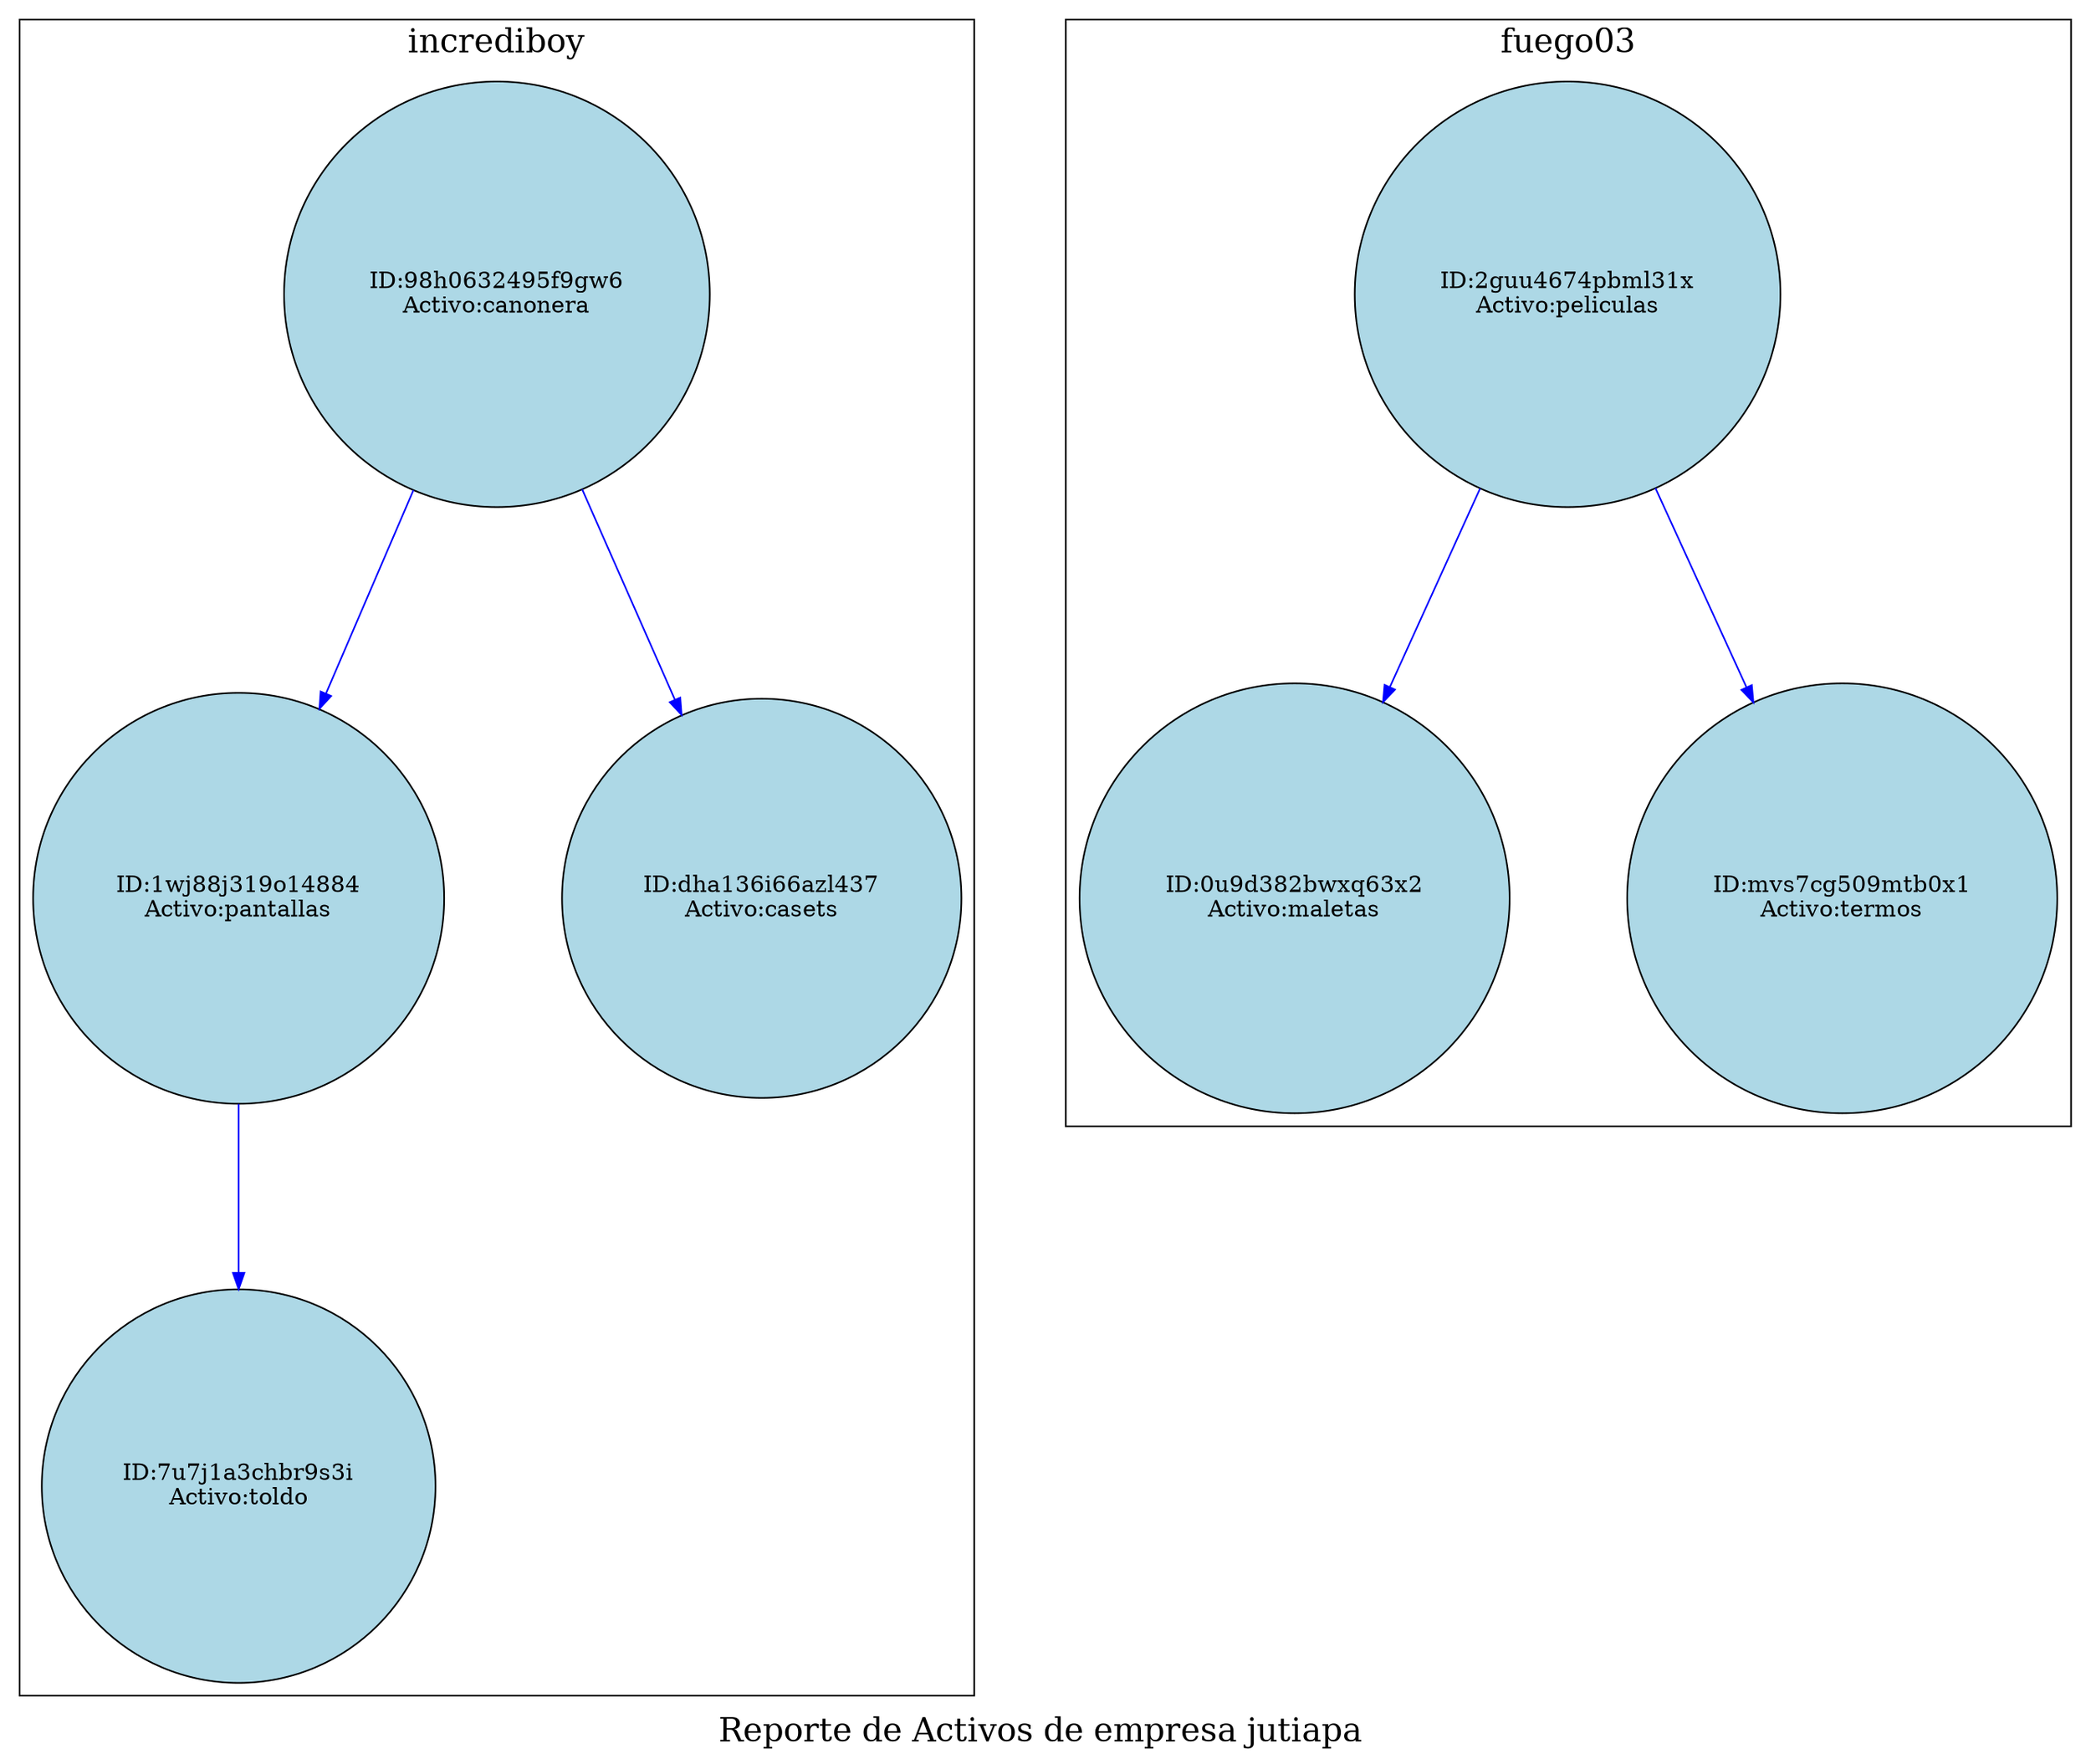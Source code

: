 digraph G {
    node [shape=circle,style=filled, fillcolor=lightblue, margin=0.2];
    edge [style=solid, color=blue];
    graph [ranksep=1.5, nodesep=1];
    graph [label="Reporte de Activos de empresa jutiapa ", fontsize=20, fontcolor=black];
subgraph cluster_juanito {
        label="juanito";
}
subgraph cluster_incrediboy {
        label="incrediboy";
    "98h0632495f9gw6" [label="ID:98h0632495f9gw6
Activo:canonera"];
    "98h0632495f9gw6" -> "1wj88j319o14884";
    "1wj88j319o14884" [label="ID:1wj88j319o14884
Activo:pantallas"];
    "1wj88j319o14884" -> "7u7j1a3chbr9s3i";
    "7u7j1a3chbr9s3i" [label="ID:7u7j1a3chbr9s3i
Activo:toldo"];
    "98h0632495f9gw6" -> "dha136i66azl437";
    "dha136i66azl437" [label="ID:dha136i66azl437
Activo:casets"];
}
subgraph cluster_azurdia {
        label="azurdia";
}
subgraph cluster_fuego03 {
        label="fuego03";
    "2guu4674pbml31x" [label="ID:2guu4674pbml31x
Activo:peliculas"];
    "2guu4674pbml31x" -> "0u9d382bwxq63x2";
    "0u9d382bwxq63x2" [label="ID:0u9d382bwxq63x2
Activo:maletas"];
    "2guu4674pbml31x" -> "mvs7cg509mtb0x1";
    "mvs7cg509mtb0x1" [label="ID:mvs7cg509mtb0x1
Activo:termos"];
}
}
